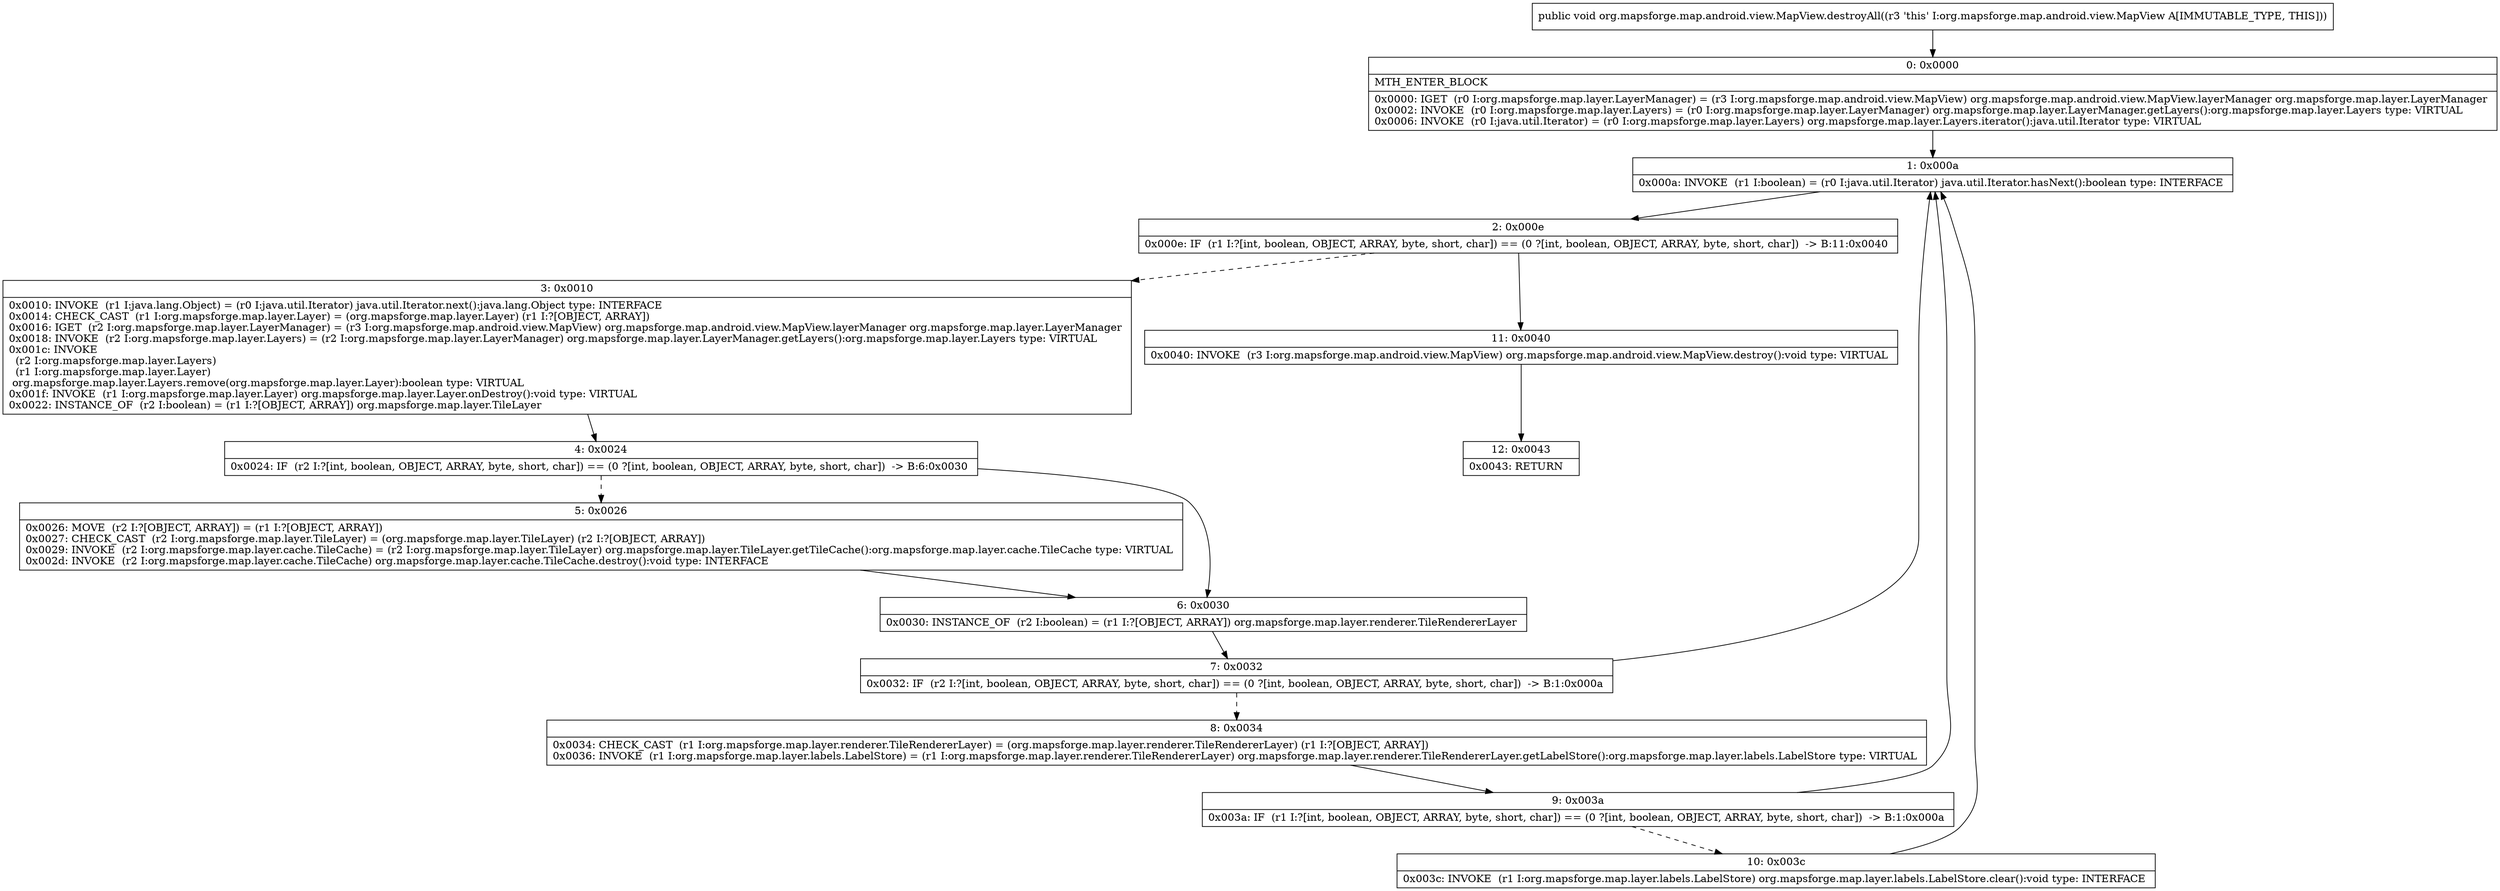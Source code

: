 digraph "CFG fororg.mapsforge.map.android.view.MapView.destroyAll()V" {
Node_0 [shape=record,label="{0\:\ 0x0000|MTH_ENTER_BLOCK\l|0x0000: IGET  (r0 I:org.mapsforge.map.layer.LayerManager) = (r3 I:org.mapsforge.map.android.view.MapView) org.mapsforge.map.android.view.MapView.layerManager org.mapsforge.map.layer.LayerManager \l0x0002: INVOKE  (r0 I:org.mapsforge.map.layer.Layers) = (r0 I:org.mapsforge.map.layer.LayerManager) org.mapsforge.map.layer.LayerManager.getLayers():org.mapsforge.map.layer.Layers type: VIRTUAL \l0x0006: INVOKE  (r0 I:java.util.Iterator) = (r0 I:org.mapsforge.map.layer.Layers) org.mapsforge.map.layer.Layers.iterator():java.util.Iterator type: VIRTUAL \l}"];
Node_1 [shape=record,label="{1\:\ 0x000a|0x000a: INVOKE  (r1 I:boolean) = (r0 I:java.util.Iterator) java.util.Iterator.hasNext():boolean type: INTERFACE \l}"];
Node_2 [shape=record,label="{2\:\ 0x000e|0x000e: IF  (r1 I:?[int, boolean, OBJECT, ARRAY, byte, short, char]) == (0 ?[int, boolean, OBJECT, ARRAY, byte, short, char])  \-\> B:11:0x0040 \l}"];
Node_3 [shape=record,label="{3\:\ 0x0010|0x0010: INVOKE  (r1 I:java.lang.Object) = (r0 I:java.util.Iterator) java.util.Iterator.next():java.lang.Object type: INTERFACE \l0x0014: CHECK_CAST  (r1 I:org.mapsforge.map.layer.Layer) = (org.mapsforge.map.layer.Layer) (r1 I:?[OBJECT, ARRAY]) \l0x0016: IGET  (r2 I:org.mapsforge.map.layer.LayerManager) = (r3 I:org.mapsforge.map.android.view.MapView) org.mapsforge.map.android.view.MapView.layerManager org.mapsforge.map.layer.LayerManager \l0x0018: INVOKE  (r2 I:org.mapsforge.map.layer.Layers) = (r2 I:org.mapsforge.map.layer.LayerManager) org.mapsforge.map.layer.LayerManager.getLayers():org.mapsforge.map.layer.Layers type: VIRTUAL \l0x001c: INVOKE  \l  (r2 I:org.mapsforge.map.layer.Layers)\l  (r1 I:org.mapsforge.map.layer.Layer)\l org.mapsforge.map.layer.Layers.remove(org.mapsforge.map.layer.Layer):boolean type: VIRTUAL \l0x001f: INVOKE  (r1 I:org.mapsforge.map.layer.Layer) org.mapsforge.map.layer.Layer.onDestroy():void type: VIRTUAL \l0x0022: INSTANCE_OF  (r2 I:boolean) = (r1 I:?[OBJECT, ARRAY]) org.mapsforge.map.layer.TileLayer \l}"];
Node_4 [shape=record,label="{4\:\ 0x0024|0x0024: IF  (r2 I:?[int, boolean, OBJECT, ARRAY, byte, short, char]) == (0 ?[int, boolean, OBJECT, ARRAY, byte, short, char])  \-\> B:6:0x0030 \l}"];
Node_5 [shape=record,label="{5\:\ 0x0026|0x0026: MOVE  (r2 I:?[OBJECT, ARRAY]) = (r1 I:?[OBJECT, ARRAY]) \l0x0027: CHECK_CAST  (r2 I:org.mapsforge.map.layer.TileLayer) = (org.mapsforge.map.layer.TileLayer) (r2 I:?[OBJECT, ARRAY]) \l0x0029: INVOKE  (r2 I:org.mapsforge.map.layer.cache.TileCache) = (r2 I:org.mapsforge.map.layer.TileLayer) org.mapsforge.map.layer.TileLayer.getTileCache():org.mapsforge.map.layer.cache.TileCache type: VIRTUAL \l0x002d: INVOKE  (r2 I:org.mapsforge.map.layer.cache.TileCache) org.mapsforge.map.layer.cache.TileCache.destroy():void type: INTERFACE \l}"];
Node_6 [shape=record,label="{6\:\ 0x0030|0x0030: INSTANCE_OF  (r2 I:boolean) = (r1 I:?[OBJECT, ARRAY]) org.mapsforge.map.layer.renderer.TileRendererLayer \l}"];
Node_7 [shape=record,label="{7\:\ 0x0032|0x0032: IF  (r2 I:?[int, boolean, OBJECT, ARRAY, byte, short, char]) == (0 ?[int, boolean, OBJECT, ARRAY, byte, short, char])  \-\> B:1:0x000a \l}"];
Node_8 [shape=record,label="{8\:\ 0x0034|0x0034: CHECK_CAST  (r1 I:org.mapsforge.map.layer.renderer.TileRendererLayer) = (org.mapsforge.map.layer.renderer.TileRendererLayer) (r1 I:?[OBJECT, ARRAY]) \l0x0036: INVOKE  (r1 I:org.mapsforge.map.layer.labels.LabelStore) = (r1 I:org.mapsforge.map.layer.renderer.TileRendererLayer) org.mapsforge.map.layer.renderer.TileRendererLayer.getLabelStore():org.mapsforge.map.layer.labels.LabelStore type: VIRTUAL \l}"];
Node_9 [shape=record,label="{9\:\ 0x003a|0x003a: IF  (r1 I:?[int, boolean, OBJECT, ARRAY, byte, short, char]) == (0 ?[int, boolean, OBJECT, ARRAY, byte, short, char])  \-\> B:1:0x000a \l}"];
Node_10 [shape=record,label="{10\:\ 0x003c|0x003c: INVOKE  (r1 I:org.mapsforge.map.layer.labels.LabelStore) org.mapsforge.map.layer.labels.LabelStore.clear():void type: INTERFACE \l}"];
Node_11 [shape=record,label="{11\:\ 0x0040|0x0040: INVOKE  (r3 I:org.mapsforge.map.android.view.MapView) org.mapsforge.map.android.view.MapView.destroy():void type: VIRTUAL \l}"];
Node_12 [shape=record,label="{12\:\ 0x0043|0x0043: RETURN   \l}"];
MethodNode[shape=record,label="{public void org.mapsforge.map.android.view.MapView.destroyAll((r3 'this' I:org.mapsforge.map.android.view.MapView A[IMMUTABLE_TYPE, THIS])) }"];
MethodNode -> Node_0;
Node_0 -> Node_1;
Node_1 -> Node_2;
Node_2 -> Node_3[style=dashed];
Node_2 -> Node_11;
Node_3 -> Node_4;
Node_4 -> Node_5[style=dashed];
Node_4 -> Node_6;
Node_5 -> Node_6;
Node_6 -> Node_7;
Node_7 -> Node_1;
Node_7 -> Node_8[style=dashed];
Node_8 -> Node_9;
Node_9 -> Node_1;
Node_9 -> Node_10[style=dashed];
Node_10 -> Node_1;
Node_11 -> Node_12;
}


